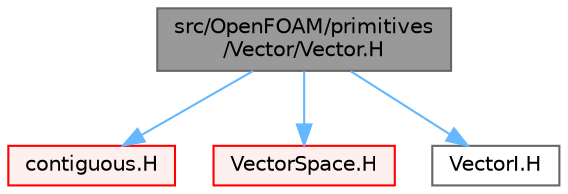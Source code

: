 digraph "src/OpenFOAM/primitives/Vector/Vector.H"
{
 // LATEX_PDF_SIZE
  bgcolor="transparent";
  edge [fontname=Helvetica,fontsize=10,labelfontname=Helvetica,labelfontsize=10];
  node [fontname=Helvetica,fontsize=10,shape=box,height=0.2,width=0.4];
  Node1 [id="Node000001",label="src/OpenFOAM/primitives\l/Vector/Vector.H",height=0.2,width=0.4,color="gray40", fillcolor="grey60", style="filled", fontcolor="black",tooltip=" "];
  Node1 -> Node2 [id="edge1_Node000001_Node000002",color="steelblue1",style="solid",tooltip=" "];
  Node2 [id="Node000002",label="contiguous.H",height=0.2,width=0.4,color="red", fillcolor="#FFF0F0", style="filled",URL="$contiguous_8H.html",tooltip=" "];
  Node1 -> Node7 [id="edge2_Node000001_Node000007",color="steelblue1",style="solid",tooltip=" "];
  Node7 [id="Node000007",label="VectorSpace.H",height=0.2,width=0.4,color="red", fillcolor="#FFF0F0", style="filled",URL="$VectorSpace_8H.html",tooltip=" "];
  Node1 -> Node76 [id="edge3_Node000001_Node000076",color="steelblue1",style="solid",tooltip=" "];
  Node76 [id="Node000076",label="VectorI.H",height=0.2,width=0.4,color="grey40", fillcolor="white", style="filled",URL="$VectorI_8H.html",tooltip=" "];
}
